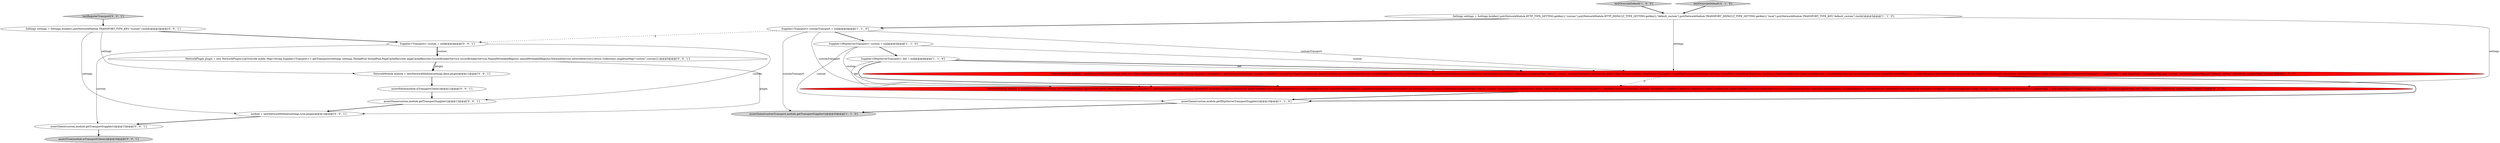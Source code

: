 digraph {
13 [style = filled, label = "assertSame(custom,module.getTransportSupplier())@@@13@@@['0', '0', '1']", fillcolor = white, shape = ellipse image = "AAA0AAABBB3BBB"];
14 [style = filled, label = "module = newNetworkModule(settings,true,plugin)@@@14@@@['0', '0', '1']", fillcolor = white, shape = ellipse image = "AAA0AAABBB3BBB"];
17 [style = filled, label = "assertTrue(module.isTransportClient())@@@16@@@['0', '0', '1']", fillcolor = lightgray, shape = ellipse image = "AAA0AAABBB3BBB"];
4 [style = filled, label = "assertSame(custom,module.getHttpServerTransportSupplier())@@@19@@@['1', '1', '0']", fillcolor = white, shape = ellipse image = "AAA0AAABBB1BBB"];
5 [style = filled, label = "Supplier<Transport> customTransport = null@@@4@@@['1', '1', '0']", fillcolor = white, shape = ellipse image = "AAA0AAABBB1BBB"];
8 [style = filled, label = "NetworkModule module = newNetworkModule(settings,new NetworkPlugin(){@Override public Map<String,Supplier<Transport>> getTransports(Settings settings,ThreadPool threadPool,PageCacheRecycler pageCacheRecycler,CircuitBreakerService circuitBreakerService,NamedWriteableRegistry namedWriteableRegistry,NetworkService networkService){return Collections.singletonMap(\"default_custom\",customTransport)}@Override public Map<String,Supplier<HttpServerTransport>> getHttpTransports(Settings settings,ThreadPool threadPool,BigArrays bigArrays,PageCacheRecycler pageCacheRecycler,CircuitBreakerService circuitBreakerService,NamedXContentRegistry xContentRegistry,NetworkService networkService,HttpServerTransport.Dispatcher requestDispatcher){Map<String,Supplier<HttpServerTransport>> supplierMap = new HashMap<>()supplierMap.put(\"custom\",custom)supplierMap.put(\"default_custom\",def)return supplierMap}})@@@7@@@['0', '1', '0']", fillcolor = red, shape = ellipse image = "AAA1AAABBB2BBB"];
2 [style = filled, label = "Supplier<HttpServerTransport> custom = null@@@5@@@['1', '1', '0']", fillcolor = white, shape = ellipse image = "AAA0AAABBB1BBB"];
15 [style = filled, label = "assertSame(custom,module.getTransportSupplier())@@@15@@@['0', '0', '1']", fillcolor = white, shape = ellipse image = "AAA0AAABBB3BBB"];
1 [style = filled, label = "testOverrideDefault['1', '0', '0']", fillcolor = lightgray, shape = diamond image = "AAA0AAABBB1BBB"];
16 [style = filled, label = "NetworkModule module = newNetworkModule(settings,false,plugin)@@@11@@@['0', '0', '1']", fillcolor = white, shape = ellipse image = "AAA0AAABBB3BBB"];
19 [style = filled, label = "Supplier<Transport> custom = null@@@4@@@['0', '0', '1']", fillcolor = white, shape = ellipse image = "AAA0AAABBB3BBB"];
10 [style = filled, label = "Settings settings = Settings.builder().put(NetworkModule.TRANSPORT_TYPE_KEY,\"custom\").build()@@@3@@@['0', '0', '1']", fillcolor = white, shape = ellipse image = "AAA0AAABBB3BBB"];
6 [style = filled, label = "NetworkModule module = newNetworkModule(settings,false,new NetworkPlugin(){@Override public Map<String,Supplier<Transport>> getTransports(Settings settings,ThreadPool threadPool,PageCacheRecycler pageCacheRecycler,CircuitBreakerService circuitBreakerService,NamedWriteableRegistry namedWriteableRegistry,NetworkService networkService){return Collections.singletonMap(\"default_custom\",customTransport)}@Override public Map<String,Supplier<HttpServerTransport>> getHttpTransports(Settings settings,ThreadPool threadPool,BigArrays bigArrays,PageCacheRecycler pageCacheRecycler,CircuitBreakerService circuitBreakerService,NamedXContentRegistry xContentRegistry,NetworkService networkService,HttpServerTransport.Dispatcher requestDispatcher){Map<String,Supplier<HttpServerTransport>> supplierMap = new HashMap<>()supplierMap.put(\"custom\",custom)supplierMap.put(\"default_custom\",def)return supplierMap}})@@@7@@@['1', '0', '0']", fillcolor = red, shape = ellipse image = "AAA1AAABBB1BBB"];
0 [style = filled, label = "Settings settings = Settings.builder().put(NetworkModule.HTTP_TYPE_SETTING.getKey(),\"custom\").put(NetworkModule.HTTP_DEFAULT_TYPE_SETTING.getKey(),\"default_custom\").put(NetworkModule.TRANSPORT_DEFAULT_TYPE_SETTING.getKey(),\"local\").put(NetworkModule.TRANSPORT_TYPE_KEY,\"default_custom\").build()@@@3@@@['1', '1', '0']", fillcolor = white, shape = ellipse image = "AAA0AAABBB1BBB"];
9 [style = filled, label = "testOverrideDefault['0', '1', '0']", fillcolor = lightgray, shape = diamond image = "AAA0AAABBB2BBB"];
18 [style = filled, label = "NetworkPlugin plugin = new NetworkPlugin(){@Override public Map<String,Supplier<Transport>> getTransports(Settings settings,ThreadPool threadPool,PageCacheRecycler pageCacheRecycler,CircuitBreakerService circuitBreakerService,NamedWriteableRegistry namedWriteableRegistry,NetworkService networkService){return Collections.singletonMap(\"custom\",custom)}}@@@5@@@['0', '0', '1']", fillcolor = white, shape = ellipse image = "AAA0AAABBB3BBB"];
12 [style = filled, label = "assertFalse(module.isTransportClient())@@@12@@@['0', '0', '1']", fillcolor = white, shape = ellipse image = "AAA0AAABBB3BBB"];
3 [style = filled, label = "assertSame(customTransport,module.getTransportSupplier())@@@20@@@['1', '1', '0']", fillcolor = lightgray, shape = ellipse image = "AAA0AAABBB1BBB"];
11 [style = filled, label = "testRegisterTransport['0', '0', '1']", fillcolor = lightgray, shape = diamond image = "AAA0AAABBB3BBB"];
7 [style = filled, label = "Supplier<HttpServerTransport> def = null@@@6@@@['1', '1', '0']", fillcolor = white, shape = ellipse image = "AAA0AAABBB1BBB"];
4->3 [style = bold, label=""];
6->8 [style = dashed, label="0"];
19->18 [style = bold, label=""];
9->0 [style = bold, label=""];
19->15 [style = solid, label="custom"];
10->19 [style = bold, label=""];
5->8 [style = solid, label="customTransport"];
2->6 [style = solid, label="custom"];
1->0 [style = bold, label=""];
0->6 [style = solid, label="settings"];
5->3 [style = solid, label="customTransport"];
7->8 [style = bold, label=""];
19->18 [style = solid, label="custom"];
18->14 [style = solid, label="plugin"];
2->8 [style = solid, label="custom"];
18->16 [style = solid, label="plugin"];
12->13 [style = bold, label=""];
6->4 [style = bold, label=""];
5->2 [style = bold, label=""];
15->17 [style = bold, label=""];
10->14 [style = solid, label="settings"];
19->13 [style = solid, label="custom"];
2->4 [style = solid, label="custom"];
11->10 [style = bold, label=""];
5->6 [style = solid, label="customTransport"];
7->6 [style = bold, label=""];
7->8 [style = solid, label="def"];
14->15 [style = bold, label=""];
7->6 [style = solid, label="def"];
2->7 [style = bold, label=""];
8->4 [style = bold, label=""];
5->19 [style = dashed, label="0"];
16->12 [style = bold, label=""];
13->14 [style = bold, label=""];
10->16 [style = solid, label="settings"];
0->5 [style = bold, label=""];
0->8 [style = solid, label="settings"];
18->16 [style = bold, label=""];
}
